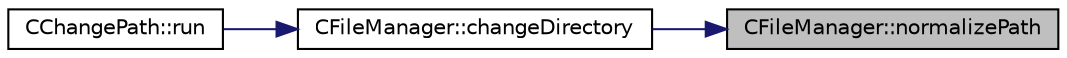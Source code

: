 digraph "CFileManager::normalizePath"
{
 // LATEX_PDF_SIZE
  edge [fontname="Helvetica",fontsize="10",labelfontname="Helvetica",labelfontsize="10"];
  node [fontname="Helvetica",fontsize="10",shape=record];
  rankdir="RL";
  Node1 [label="CFileManager::normalizePath",height=0.2,width=0.4,color="black", fillcolor="grey75", style="filled", fontcolor="black",tooltip=" "];
  Node1 -> Node2 [dir="back",color="midnightblue",fontsize="10",style="solid",fontname="Helvetica"];
  Node2 [label="CFileManager::changeDirectory",height=0.2,width=0.4,color="black", fillcolor="white", style="filled",URL="$classCFileManager.html#acfe6f9cfdb32b6a9466d91cc5e8fdb93",tooltip=" "];
  Node2 -> Node3 [dir="back",color="midnightblue",fontsize="10",style="solid",fontname="Helvetica"];
  Node3 [label="CChangePath::run",height=0.2,width=0.4,color="black", fillcolor="white", style="filled",URL="$classCChangePath.html#a67c7673bcf90bb86f4d366446b11bb2d",tooltip=" "];
}

